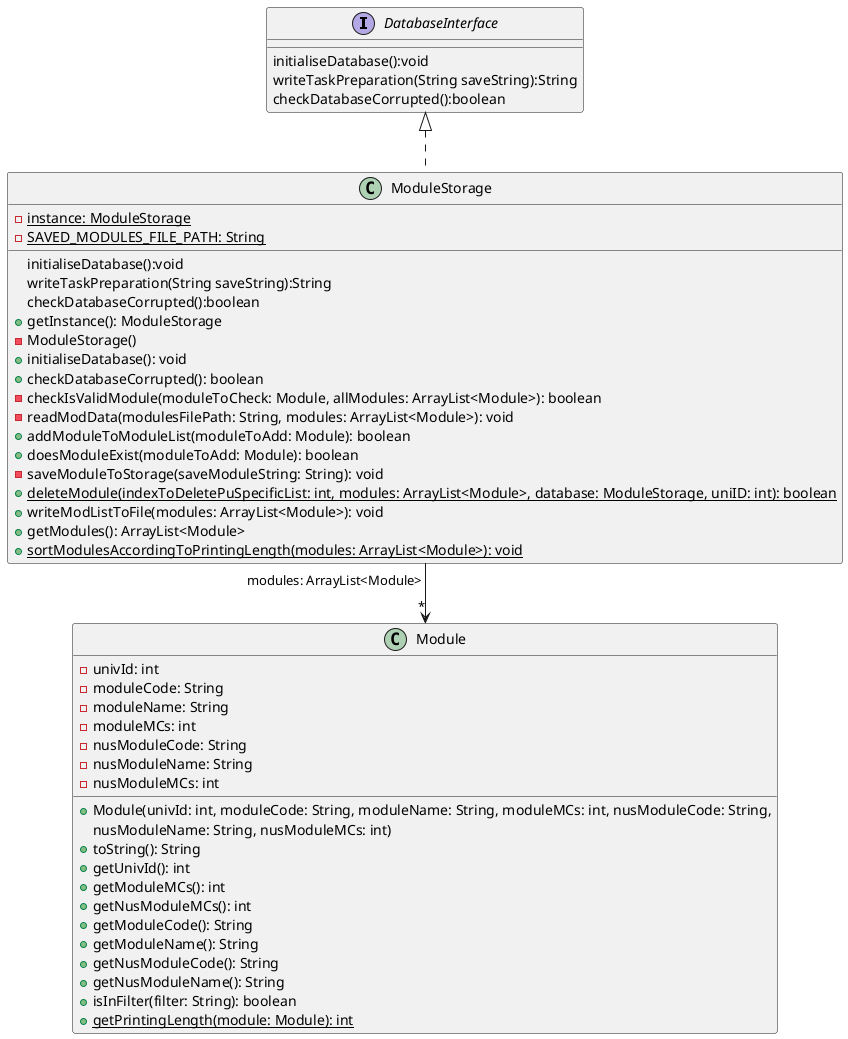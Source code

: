 @startuml
'https://plantuml.com/class-diagram

interface DatabaseInterface {
initialiseDatabase():void
writeTaskPreparation(String saveString):String
checkDatabaseCorrupted():boolean
}

class ModuleStorage implements DatabaseInterface {
initialiseDatabase():void
writeTaskPreparation(String saveString):String
checkDatabaseCorrupted():boolean
- {static}instance: ModuleStorage
- {static}SAVED_MODULES_FILE_PATH: String
+ getInstance(): ModuleStorage
- ModuleStorage()
+ initialiseDatabase(): void
+ checkDatabaseCorrupted(): boolean
- checkIsValidModule(moduleToCheck: Module, allModules: ArrayList<Module>): boolean
- readModData(modulesFilePath: String, modules: ArrayList<Module>): void
+ addModuleToModuleList(moduleToAdd: Module): boolean
+ doesModuleExist(moduleToAdd: Module): boolean
- saveModuleToStorage(saveModuleString: String): void
+ {static}deleteModule(indexToDeletePuSpecificList: int, modules: ArrayList<Module>, database: ModuleStorage, uniID: int): boolean
+ writeModListToFile(modules: ArrayList<Module>): void
+ getModules(): ArrayList<Module>
+ {static}sortModulesAccordingToPrintingLength(modules: ArrayList<Module>): void
}

ModuleStorage "modules: ArrayList<Module>"--> "*"Module

class Module {
-univId: int
-moduleCode: String
-moduleName: String
-moduleMCs: int
-nusModuleCode: String
-nusModuleName: String
-nusModuleMCs: int
+Module(univId: int, moduleCode: String, moduleName: String, moduleMCs: int, nusModuleCode: String,
nusModuleName: String, nusModuleMCs: int)
+toString(): String
+getUnivId(): int
+getModuleMCs(): int
+getNusModuleMCs(): int
+getModuleCode(): String
+getModuleName(): String
+getNusModuleCode(): String
+getNusModuleName(): String
+isInFilter(filter: String): boolean
{static}+getPrintingLength(module: Module): int
}


@enduml